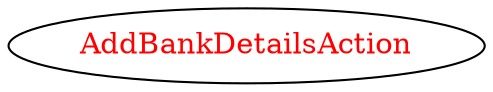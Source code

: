 digraph dependencyGraph {
 concentrate=true;
 ranksep="2.0";
 rankdir="LR"; 
 splines="ortho";
"AddBankDetailsAction" [fontcolor="red"];
}